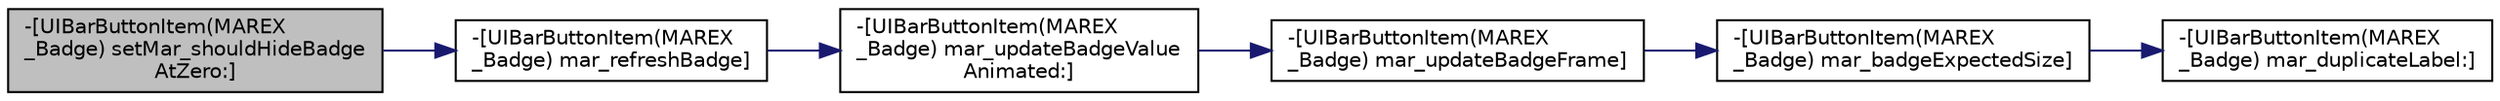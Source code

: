 digraph "-[UIBarButtonItem(MAREX_Badge) setMar_shouldHideBadgeAtZero:]"
{
  edge [fontname="Helvetica",fontsize="10",labelfontname="Helvetica",labelfontsize="10"];
  node [fontname="Helvetica",fontsize="10",shape=record];
  rankdir="LR";
  Node137 [label="-[UIBarButtonItem(MAREX\l_Badge) setMar_shouldHideBadge\lAtZero:]",height=0.2,width=0.4,color="black", fillcolor="grey75", style="filled", fontcolor="black"];
  Node137 -> Node138 [color="midnightblue",fontsize="10",style="solid"];
  Node138 [label="-[UIBarButtonItem(MAREX\l_Badge) mar_refreshBadge]",height=0.2,width=0.4,color="black", fillcolor="white", style="filled",URL="$category_u_i_bar_button_item_07_m_a_r_e_x___badge_08.html#a3ed88718fc074681665c92aeea9a92a1"];
  Node138 -> Node139 [color="midnightblue",fontsize="10",style="solid"];
  Node139 [label="-[UIBarButtonItem(MAREX\l_Badge) mar_updateBadgeValue\lAnimated:]",height=0.2,width=0.4,color="black", fillcolor="white", style="filled",URL="$category_u_i_bar_button_item_07_m_a_r_e_x___badge_08.html#a8e4f63b574d83ff31dd5b425cfbf00ed"];
  Node139 -> Node140 [color="midnightblue",fontsize="10",style="solid"];
  Node140 [label="-[UIBarButtonItem(MAREX\l_Badge) mar_updateBadgeFrame]",height=0.2,width=0.4,color="black", fillcolor="white", style="filled",URL="$category_u_i_bar_button_item_07_m_a_r_e_x___badge_08.html#a3a93e76a12d66d2de66b9747635f7509"];
  Node140 -> Node141 [color="midnightblue",fontsize="10",style="solid"];
  Node141 [label="-[UIBarButtonItem(MAREX\l_Badge) mar_badgeExpectedSize]",height=0.2,width=0.4,color="black", fillcolor="white", style="filled",URL="$category_u_i_bar_button_item_07_m_a_r_e_x___badge_08.html#a8dbc50b27262aa8ad25afd04f910d9aa"];
  Node141 -> Node142 [color="midnightblue",fontsize="10",style="solid"];
  Node142 [label="-[UIBarButtonItem(MAREX\l_Badge) mar_duplicateLabel:]",height=0.2,width=0.4,color="black", fillcolor="white", style="filled",URL="$category_u_i_bar_button_item_07_m_a_r_e_x___badge_08.html#a988e768a61c0dbb1e1535d545f78357d"];
}
